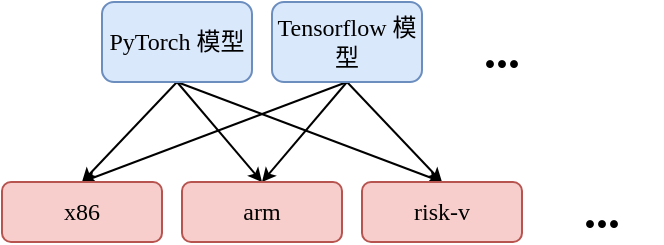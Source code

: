 <mxfile version="20.6.2" type="github" pages="2">
  <diagram id="W3gosLc9l-HY5uNlvlV2" name="no_ir">
    <mxGraphModel dx="1412" dy="698" grid="1" gridSize="10" guides="1" tooltips="1" connect="1" arrows="1" fold="1" page="1" pageScale="1" pageWidth="827" pageHeight="1169" math="0" shadow="0">
      <root>
        <mxCell id="0" />
        <mxCell id="1" parent="0" />
        <mxCell id="oHjlamjH8M_cLfW_BMTL-10" style="rounded=0;orthogonalLoop=1;jettySize=auto;html=1;exitX=0.5;exitY=1;exitDx=0;exitDy=0;entryX=0.5;entryY=0;entryDx=0;entryDy=0;fontSize=24;fontFamily=Times New Roman;endSize=4;startSize=4;" parent="1" source="oHjlamjH8M_cLfW_BMTL-1" target="oHjlamjH8M_cLfW_BMTL-4" edge="1">
          <mxGeometry relative="1" as="geometry" />
        </mxCell>
        <mxCell id="oHjlamjH8M_cLfW_BMTL-11" style="edgeStyle=none;rounded=0;orthogonalLoop=1;jettySize=auto;html=1;exitX=0.5;exitY=1;exitDx=0;exitDy=0;entryX=0.5;entryY=0;entryDx=0;entryDy=0;fontSize=24;fontFamily=Times New Roman;endSize=4;startSize=4;" parent="1" source="oHjlamjH8M_cLfW_BMTL-1" target="oHjlamjH8M_cLfW_BMTL-5" edge="1">
          <mxGeometry relative="1" as="geometry" />
        </mxCell>
        <mxCell id="oHjlamjH8M_cLfW_BMTL-12" style="edgeStyle=none;rounded=0;orthogonalLoop=1;jettySize=auto;html=1;exitX=0.5;exitY=1;exitDx=0;exitDy=0;entryX=0.5;entryY=0;entryDx=0;entryDy=0;fontSize=24;fontFamily=Times New Roman;endSize=4;startSize=4;" parent="1" source="oHjlamjH8M_cLfW_BMTL-1" target="oHjlamjH8M_cLfW_BMTL-6" edge="1">
          <mxGeometry relative="1" as="geometry" />
        </mxCell>
        <mxCell id="oHjlamjH8M_cLfW_BMTL-1" value="PyTorch 模型" style="rounded=1;whiteSpace=wrap;html=1;fillColor=#dae8fc;strokeColor=#6c8ebf;fontFamily=Times New Roman;" parent="1" vertex="1">
          <mxGeometry x="70" y="30" width="75" height="40" as="geometry" />
        </mxCell>
        <mxCell id="oHjlamjH8M_cLfW_BMTL-13" style="edgeStyle=none;rounded=0;orthogonalLoop=1;jettySize=auto;html=1;exitX=0.5;exitY=1;exitDx=0;exitDy=0;entryX=0.5;entryY=0;entryDx=0;entryDy=0;fontSize=24;fontFamily=Times New Roman;endSize=4;startSize=4;" parent="1" source="oHjlamjH8M_cLfW_BMTL-2" target="oHjlamjH8M_cLfW_BMTL-4" edge="1">
          <mxGeometry relative="1" as="geometry" />
        </mxCell>
        <mxCell id="oHjlamjH8M_cLfW_BMTL-14" style="edgeStyle=none;rounded=0;orthogonalLoop=1;jettySize=auto;html=1;exitX=0.5;exitY=1;exitDx=0;exitDy=0;entryX=0.5;entryY=0;entryDx=0;entryDy=0;fontSize=24;fontFamily=Times New Roman;endSize=4;startSize=4;" parent="1" source="oHjlamjH8M_cLfW_BMTL-2" target="oHjlamjH8M_cLfW_BMTL-5" edge="1">
          <mxGeometry relative="1" as="geometry" />
        </mxCell>
        <mxCell id="oHjlamjH8M_cLfW_BMTL-15" style="edgeStyle=none;rounded=0;orthogonalLoop=1;jettySize=auto;html=1;exitX=0.5;exitY=1;exitDx=0;exitDy=0;entryX=0.5;entryY=0;entryDx=0;entryDy=0;fontSize=24;fontFamily=Times New Roman;endSize=4;startSize=4;" parent="1" source="oHjlamjH8M_cLfW_BMTL-2" target="oHjlamjH8M_cLfW_BMTL-6" edge="1">
          <mxGeometry relative="1" as="geometry" />
        </mxCell>
        <mxCell id="oHjlamjH8M_cLfW_BMTL-2" value="Tensorflow 模型" style="rounded=1;whiteSpace=wrap;html=1;fillColor=#dae8fc;strokeColor=#6c8ebf;fontFamily=Times New Roman;" parent="1" vertex="1">
          <mxGeometry x="155" y="30" width="75" height="40" as="geometry" />
        </mxCell>
        <mxCell id="oHjlamjH8M_cLfW_BMTL-4" value="x86" style="rounded=1;whiteSpace=wrap;html=1;fillColor=#f8cecc;strokeColor=#b85450;fontFamily=Times New Roman;" parent="1" vertex="1">
          <mxGeometry x="20" y="120" width="80" height="30" as="geometry" />
        </mxCell>
        <mxCell id="oHjlamjH8M_cLfW_BMTL-5" value="arm" style="rounded=1;whiteSpace=wrap;html=1;fillColor=#f8cecc;strokeColor=#b85450;fontFamily=Times New Roman;" parent="1" vertex="1">
          <mxGeometry x="110" y="120" width="80" height="30" as="geometry" />
        </mxCell>
        <mxCell id="oHjlamjH8M_cLfW_BMTL-6" value="risk-v" style="rounded=1;whiteSpace=wrap;html=1;fillColor=#f8cecc;strokeColor=#b85450;fontFamily=Times New Roman;" parent="1" vertex="1">
          <mxGeometry x="200" y="120" width="80" height="30" as="geometry" />
        </mxCell>
        <mxCell id="oHjlamjH8M_cLfW_BMTL-8" value="..." style="text;html=1;strokeColor=none;fillColor=none;align=center;verticalAlign=middle;whiteSpace=wrap;rounded=0;fontStyle=1;fontSize=24;labelPosition=center;verticalLabelPosition=middle;labelBackgroundColor=none;fontFamily=Times New Roman;" parent="1" vertex="1">
          <mxGeometry x="240" y="40" width="60" height="30" as="geometry" />
        </mxCell>
        <mxCell id="oHjlamjH8M_cLfW_BMTL-9" value="..." style="text;html=1;strokeColor=none;fillColor=none;align=center;verticalAlign=middle;whiteSpace=wrap;rounded=0;fontStyle=1;fontSize=24;labelPosition=center;verticalLabelPosition=middle;labelBackgroundColor=none;fontFamily=Times New Roman;" parent="1" vertex="1">
          <mxGeometry x="290" y="120" width="60" height="30" as="geometry" />
        </mxCell>
      </root>
    </mxGraphModel>
  </diagram>
  <diagram id="rgqBjz2O1YDZ00OZWg2j" name="with_ir">
    <mxGraphModel dx="1412" dy="698" grid="1" gridSize="10" guides="1" tooltips="1" connect="1" arrows="1" fold="1" page="1" pageScale="1" pageWidth="827" pageHeight="1169" math="0" shadow="0">
      <root>
        <mxCell id="0" />
        <mxCell id="1" parent="0" />
        <mxCell id="utbv1FsiMFfkLUXEowoS-16" style="edgeStyle=none;rounded=0;orthogonalLoop=1;jettySize=auto;html=1;exitX=0.5;exitY=1;exitDx=0;exitDy=0;entryX=0.5;entryY=0;entryDx=0;entryDy=0;fontSize=24;fontFamily=Times New Roman;endSize=4;startSize=4;" parent="1" source="utbv1FsiMFfkLUXEowoS-4" target="utbv1FsiMFfkLUXEowoS-15" edge="1">
          <mxGeometry relative="1" as="geometry" />
        </mxCell>
        <mxCell id="utbv1FsiMFfkLUXEowoS-4" value="PyTorch 模型" style="rounded=1;whiteSpace=wrap;html=1;fillColor=#dae8fc;strokeColor=#6c8ebf;fontFamily=Times New Roman;" parent="1" vertex="1">
          <mxGeometry x="70" y="30" width="75" height="40" as="geometry" />
        </mxCell>
        <mxCell id="utbv1FsiMFfkLUXEowoS-19" style="edgeStyle=none;rounded=0;orthogonalLoop=1;jettySize=auto;html=1;exitX=0.5;exitY=1;exitDx=0;exitDy=0;entryX=0.5;entryY=0;entryDx=0;entryDy=0;fontSize=24;fontFamily=Times New Roman;endSize=4;startSize=4;" parent="1" source="utbv1FsiMFfkLUXEowoS-8" target="utbv1FsiMFfkLUXEowoS-15" edge="1">
          <mxGeometry relative="1" as="geometry" />
        </mxCell>
        <mxCell id="utbv1FsiMFfkLUXEowoS-8" value="Tensorflow 模型" style="rounded=1;whiteSpace=wrap;html=1;fillColor=#dae8fc;strokeColor=#6c8ebf;fontFamily=Times New Roman;" parent="1" vertex="1">
          <mxGeometry x="155" y="30" width="75" height="40" as="geometry" />
        </mxCell>
        <mxCell id="utbv1FsiMFfkLUXEowoS-9" value="x86" style="rounded=1;whiteSpace=wrap;html=1;fillColor=#f8cecc;strokeColor=#b85450;fontFamily=Times New Roman;" parent="1" vertex="1">
          <mxGeometry x="20" y="160" width="80" height="30" as="geometry" />
        </mxCell>
        <mxCell id="utbv1FsiMFfkLUXEowoS-10" value="arm" style="rounded=1;whiteSpace=wrap;html=1;fillColor=#f8cecc;strokeColor=#b85450;fontFamily=Times New Roman;" parent="1" vertex="1">
          <mxGeometry x="110" y="160" width="80" height="30" as="geometry" />
        </mxCell>
        <mxCell id="utbv1FsiMFfkLUXEowoS-11" value="risk-v" style="rounded=1;whiteSpace=wrap;html=1;fillColor=#f8cecc;strokeColor=#b85450;fontFamily=Times New Roman;" parent="1" vertex="1">
          <mxGeometry x="200" y="160" width="80" height="30" as="geometry" />
        </mxCell>
        <mxCell id="utbv1FsiMFfkLUXEowoS-12" value="..." style="text;html=1;strokeColor=none;fillColor=none;align=center;verticalAlign=middle;whiteSpace=wrap;rounded=0;fontStyle=1;fontSize=24;labelPosition=center;verticalLabelPosition=middle;labelBackgroundColor=none;fontFamily=Times New Roman;" parent="1" vertex="1">
          <mxGeometry x="240" y="40" width="60" height="30" as="geometry" />
        </mxCell>
        <mxCell id="utbv1FsiMFfkLUXEowoS-13" value="..." style="text;html=1;strokeColor=none;fillColor=none;align=center;verticalAlign=middle;whiteSpace=wrap;rounded=0;fontStyle=1;fontSize=24;labelPosition=center;verticalLabelPosition=middle;labelBackgroundColor=none;fontFamily=Times New Roman;" parent="1" vertex="1">
          <mxGeometry x="290" y="160" width="60" height="30" as="geometry" />
        </mxCell>
        <mxCell id="utbv1FsiMFfkLUXEowoS-20" style="edgeStyle=none;rounded=0;orthogonalLoop=1;jettySize=auto;html=1;exitX=0.5;exitY=1;exitDx=0;exitDy=0;entryX=0.5;entryY=0;entryDx=0;entryDy=0;fontSize=24;fontFamily=Times New Roman;endSize=4;startSize=4;" parent="1" source="utbv1FsiMFfkLUXEowoS-15" target="utbv1FsiMFfkLUXEowoS-9" edge="1">
          <mxGeometry relative="1" as="geometry" />
        </mxCell>
        <mxCell id="utbv1FsiMFfkLUXEowoS-21" style="edgeStyle=none;rounded=0;orthogonalLoop=1;jettySize=auto;html=1;exitX=0.5;exitY=1;exitDx=0;exitDy=0;fontSize=24;fontFamily=Times New Roman;endSize=4;startSize=4;" parent="1" source="utbv1FsiMFfkLUXEowoS-15" target="utbv1FsiMFfkLUXEowoS-10" edge="1">
          <mxGeometry relative="1" as="geometry" />
        </mxCell>
        <mxCell id="utbv1FsiMFfkLUXEowoS-22" style="edgeStyle=none;rounded=0;orthogonalLoop=1;jettySize=auto;html=1;exitX=0.5;exitY=1;exitDx=0;exitDy=0;entryX=0.5;entryY=0;entryDx=0;entryDy=0;fontSize=24;fontFamily=Times New Roman;endSize=4;startSize=4;" parent="1" source="utbv1FsiMFfkLUXEowoS-15" target="utbv1FsiMFfkLUXEowoS-11" edge="1">
          <mxGeometry relative="1" as="geometry" />
        </mxCell>
        <mxCell id="utbv1FsiMFfkLUXEowoS-15" value="ONNX中间表示" style="rounded=1;whiteSpace=wrap;html=1;fillColor=#fff2cc;strokeColor=#d6b656;fontFamily=Times New Roman;" parent="1" vertex="1">
          <mxGeometry x="115" y="100" width="70" height="30" as="geometry" />
        </mxCell>
      </root>
    </mxGraphModel>
  </diagram>
</mxfile>
